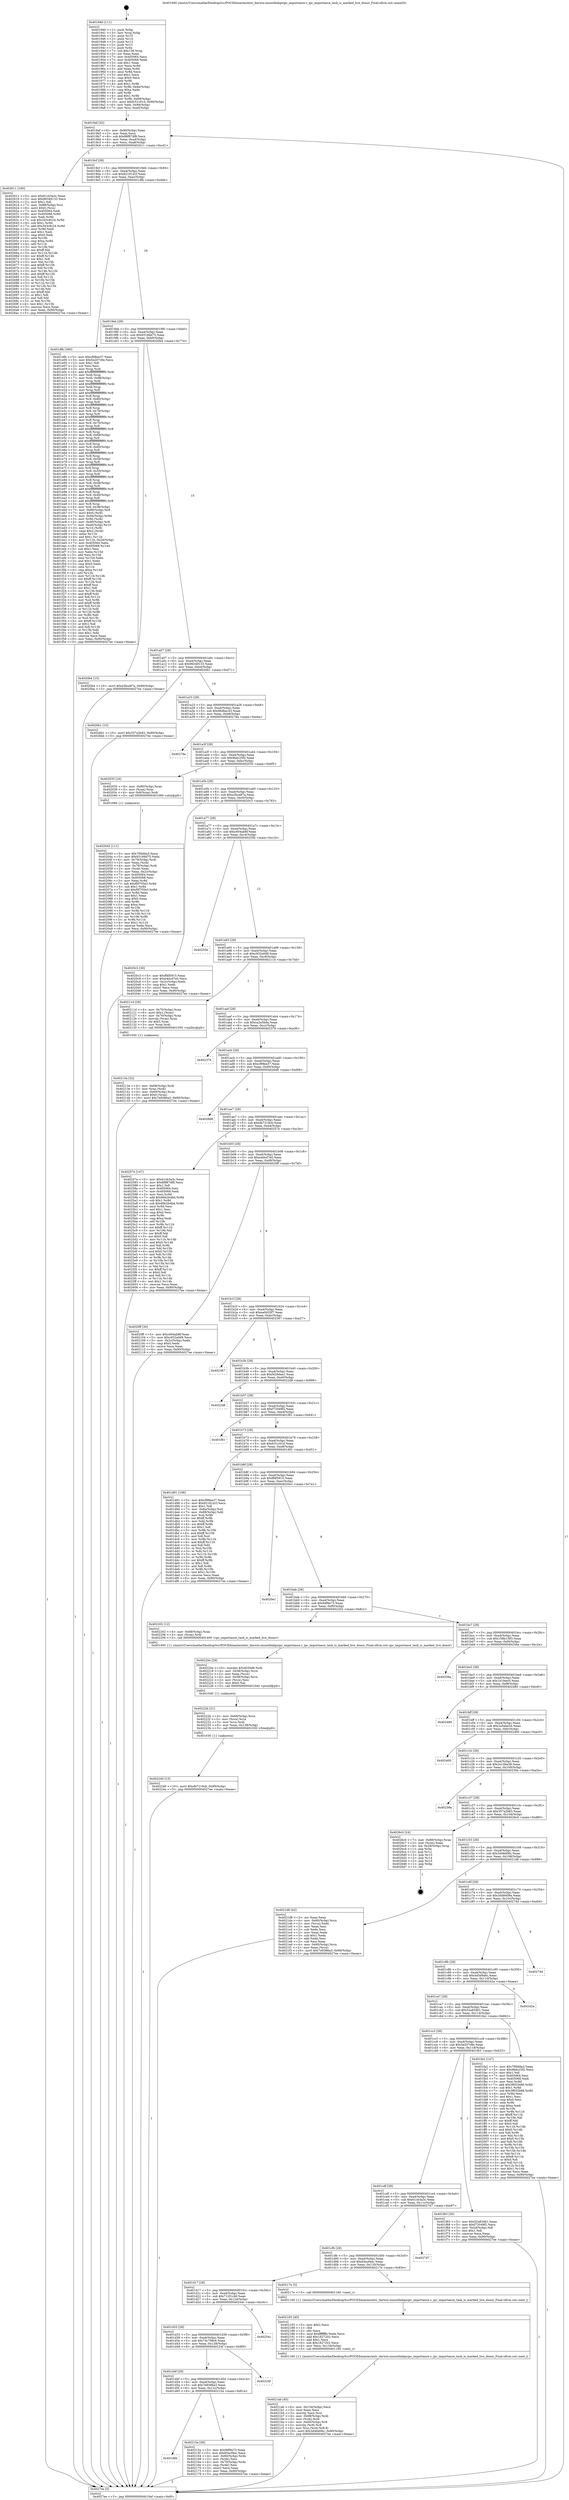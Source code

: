 digraph "0x401940" {
  label = "0x401940 (/mnt/c/Users/mathe/Desktop/tcc/POCII/binaries/extr_darwin-xnuosfmkipcipc_importance.c_ipc_importance_task_is_marked_live_donor_Final-ollvm.out::main(0))"
  labelloc = "t"
  node[shape=record]

  Entry [label="",width=0.3,height=0.3,shape=circle,fillcolor=black,style=filled]
  "0x4019af" [label="{
     0x4019af [32]\l
     | [instrs]\l
     &nbsp;&nbsp;0x4019af \<+6\>: mov -0x90(%rbp),%eax\l
     &nbsp;&nbsp;0x4019b5 \<+2\>: mov %eax,%ecx\l
     &nbsp;&nbsp;0x4019b7 \<+6\>: sub $0x88f87df8,%ecx\l
     &nbsp;&nbsp;0x4019bd \<+6\>: mov %eax,-0xa4(%rbp)\l
     &nbsp;&nbsp;0x4019c3 \<+6\>: mov %ecx,-0xa8(%rbp)\l
     &nbsp;&nbsp;0x4019c9 \<+6\>: je 0000000000402611 \<main+0xcd1\>\l
  }"]
  "0x402611" [label="{
     0x402611 [160]\l
     | [instrs]\l
     &nbsp;&nbsp;0x402611 \<+5\>: mov $0x61cb3a3c,%eax\l
     &nbsp;&nbsp;0x402616 \<+5\>: mov $0x96349133,%ecx\l
     &nbsp;&nbsp;0x40261b \<+2\>: mov $0x1,%dl\l
     &nbsp;&nbsp;0x40261d \<+7\>: mov -0x88(%rbp),%rsi\l
     &nbsp;&nbsp;0x402624 \<+6\>: movl $0x0,(%rsi)\l
     &nbsp;&nbsp;0x40262a \<+7\>: mov 0x405064,%edi\l
     &nbsp;&nbsp;0x402631 \<+8\>: mov 0x405068,%r8d\l
     &nbsp;&nbsp;0x402639 \<+3\>: mov %edi,%r9d\l
     &nbsp;&nbsp;0x40263c \<+7\>: sub $0x343c8c24,%r9d\l
     &nbsp;&nbsp;0x402643 \<+4\>: sub $0x1,%r9d\l
     &nbsp;&nbsp;0x402647 \<+7\>: add $0x343c8c24,%r9d\l
     &nbsp;&nbsp;0x40264e \<+4\>: imul %r9d,%edi\l
     &nbsp;&nbsp;0x402652 \<+3\>: and $0x1,%edi\l
     &nbsp;&nbsp;0x402655 \<+3\>: cmp $0x0,%edi\l
     &nbsp;&nbsp;0x402658 \<+4\>: sete %r10b\l
     &nbsp;&nbsp;0x40265c \<+4\>: cmp $0xa,%r8d\l
     &nbsp;&nbsp;0x402660 \<+4\>: setl %r11b\l
     &nbsp;&nbsp;0x402664 \<+3\>: mov %r10b,%bl\l
     &nbsp;&nbsp;0x402667 \<+3\>: xor $0xff,%bl\l
     &nbsp;&nbsp;0x40266a \<+3\>: mov %r11b,%r14b\l
     &nbsp;&nbsp;0x40266d \<+4\>: xor $0xff,%r14b\l
     &nbsp;&nbsp;0x402671 \<+3\>: xor $0x1,%dl\l
     &nbsp;&nbsp;0x402674 \<+3\>: mov %bl,%r15b\l
     &nbsp;&nbsp;0x402677 \<+4\>: and $0xff,%r15b\l
     &nbsp;&nbsp;0x40267b \<+3\>: and %dl,%r10b\l
     &nbsp;&nbsp;0x40267e \<+3\>: mov %r14b,%r12b\l
     &nbsp;&nbsp;0x402681 \<+4\>: and $0xff,%r12b\l
     &nbsp;&nbsp;0x402685 \<+3\>: and %dl,%r11b\l
     &nbsp;&nbsp;0x402688 \<+3\>: or %r10b,%r15b\l
     &nbsp;&nbsp;0x40268b \<+3\>: or %r11b,%r12b\l
     &nbsp;&nbsp;0x40268e \<+3\>: xor %r12b,%r15b\l
     &nbsp;&nbsp;0x402691 \<+3\>: or %r14b,%bl\l
     &nbsp;&nbsp;0x402694 \<+3\>: xor $0xff,%bl\l
     &nbsp;&nbsp;0x402697 \<+3\>: or $0x1,%dl\l
     &nbsp;&nbsp;0x40269a \<+2\>: and %dl,%bl\l
     &nbsp;&nbsp;0x40269c \<+3\>: or %bl,%r15b\l
     &nbsp;&nbsp;0x40269f \<+4\>: test $0x1,%r15b\l
     &nbsp;&nbsp;0x4026a3 \<+3\>: cmovne %ecx,%eax\l
     &nbsp;&nbsp;0x4026a6 \<+6\>: mov %eax,-0x90(%rbp)\l
     &nbsp;&nbsp;0x4026ac \<+5\>: jmp 00000000004027ee \<main+0xeae\>\l
  }"]
  "0x4019cf" [label="{
     0x4019cf [28]\l
     | [instrs]\l
     &nbsp;&nbsp;0x4019cf \<+5\>: jmp 00000000004019d4 \<main+0x94\>\l
     &nbsp;&nbsp;0x4019d4 \<+6\>: mov -0xa4(%rbp),%eax\l
     &nbsp;&nbsp;0x4019da \<+5\>: sub $0x92181d1f,%eax\l
     &nbsp;&nbsp;0x4019df \<+6\>: mov %eax,-0xac(%rbp)\l
     &nbsp;&nbsp;0x4019e5 \<+6\>: je 0000000000401dfb \<main+0x4bb\>\l
  }"]
  Exit [label="",width=0.3,height=0.3,shape=circle,fillcolor=black,style=filled,peripheries=2]
  "0x401dfb" [label="{
     0x401dfb [360]\l
     | [instrs]\l
     &nbsp;&nbsp;0x401dfb \<+5\>: mov $0xcf98ee37,%eax\l
     &nbsp;&nbsp;0x401e00 \<+5\>: mov $0x5e207c8e,%ecx\l
     &nbsp;&nbsp;0x401e05 \<+2\>: mov $0x1,%dl\l
     &nbsp;&nbsp;0x401e07 \<+2\>: xor %esi,%esi\l
     &nbsp;&nbsp;0x401e09 \<+3\>: mov %rsp,%rdi\l
     &nbsp;&nbsp;0x401e0c \<+4\>: add $0xfffffffffffffff0,%rdi\l
     &nbsp;&nbsp;0x401e10 \<+3\>: mov %rdi,%rsp\l
     &nbsp;&nbsp;0x401e13 \<+7\>: mov %rdi,-0x88(%rbp)\l
     &nbsp;&nbsp;0x401e1a \<+3\>: mov %rsp,%rdi\l
     &nbsp;&nbsp;0x401e1d \<+4\>: add $0xfffffffffffffff0,%rdi\l
     &nbsp;&nbsp;0x401e21 \<+3\>: mov %rdi,%rsp\l
     &nbsp;&nbsp;0x401e24 \<+3\>: mov %rsp,%r8\l
     &nbsp;&nbsp;0x401e27 \<+4\>: add $0xfffffffffffffff0,%r8\l
     &nbsp;&nbsp;0x401e2b \<+3\>: mov %r8,%rsp\l
     &nbsp;&nbsp;0x401e2e \<+4\>: mov %r8,-0x80(%rbp)\l
     &nbsp;&nbsp;0x401e32 \<+3\>: mov %rsp,%r8\l
     &nbsp;&nbsp;0x401e35 \<+4\>: add $0xfffffffffffffff0,%r8\l
     &nbsp;&nbsp;0x401e39 \<+3\>: mov %r8,%rsp\l
     &nbsp;&nbsp;0x401e3c \<+4\>: mov %r8,-0x78(%rbp)\l
     &nbsp;&nbsp;0x401e40 \<+3\>: mov %rsp,%r8\l
     &nbsp;&nbsp;0x401e43 \<+4\>: add $0xfffffffffffffff0,%r8\l
     &nbsp;&nbsp;0x401e47 \<+3\>: mov %r8,%rsp\l
     &nbsp;&nbsp;0x401e4a \<+4\>: mov %r8,-0x70(%rbp)\l
     &nbsp;&nbsp;0x401e4e \<+3\>: mov %rsp,%r8\l
     &nbsp;&nbsp;0x401e51 \<+4\>: add $0xfffffffffffffff0,%r8\l
     &nbsp;&nbsp;0x401e55 \<+3\>: mov %r8,%rsp\l
     &nbsp;&nbsp;0x401e58 \<+4\>: mov %r8,-0x68(%rbp)\l
     &nbsp;&nbsp;0x401e5c \<+3\>: mov %rsp,%r8\l
     &nbsp;&nbsp;0x401e5f \<+4\>: add $0xfffffffffffffff0,%r8\l
     &nbsp;&nbsp;0x401e63 \<+3\>: mov %r8,%rsp\l
     &nbsp;&nbsp;0x401e66 \<+4\>: mov %r8,-0x60(%rbp)\l
     &nbsp;&nbsp;0x401e6a \<+3\>: mov %rsp,%r8\l
     &nbsp;&nbsp;0x401e6d \<+4\>: add $0xfffffffffffffff0,%r8\l
     &nbsp;&nbsp;0x401e71 \<+3\>: mov %r8,%rsp\l
     &nbsp;&nbsp;0x401e74 \<+4\>: mov %r8,-0x58(%rbp)\l
     &nbsp;&nbsp;0x401e78 \<+3\>: mov %rsp,%r8\l
     &nbsp;&nbsp;0x401e7b \<+4\>: add $0xfffffffffffffff0,%r8\l
     &nbsp;&nbsp;0x401e7f \<+3\>: mov %r8,%rsp\l
     &nbsp;&nbsp;0x401e82 \<+4\>: mov %r8,-0x50(%rbp)\l
     &nbsp;&nbsp;0x401e86 \<+3\>: mov %rsp,%r8\l
     &nbsp;&nbsp;0x401e89 \<+4\>: add $0xfffffffffffffff0,%r8\l
     &nbsp;&nbsp;0x401e8d \<+3\>: mov %r8,%rsp\l
     &nbsp;&nbsp;0x401e90 \<+4\>: mov %r8,-0x48(%rbp)\l
     &nbsp;&nbsp;0x401e94 \<+3\>: mov %rsp,%r8\l
     &nbsp;&nbsp;0x401e97 \<+4\>: add $0xfffffffffffffff0,%r8\l
     &nbsp;&nbsp;0x401e9b \<+3\>: mov %r8,%rsp\l
     &nbsp;&nbsp;0x401e9e \<+4\>: mov %r8,-0x40(%rbp)\l
     &nbsp;&nbsp;0x401ea2 \<+3\>: mov %rsp,%r8\l
     &nbsp;&nbsp;0x401ea5 \<+4\>: add $0xfffffffffffffff0,%r8\l
     &nbsp;&nbsp;0x401ea9 \<+3\>: mov %r8,%rsp\l
     &nbsp;&nbsp;0x401eac \<+4\>: mov %r8,-0x38(%rbp)\l
     &nbsp;&nbsp;0x401eb0 \<+7\>: mov -0x88(%rbp),%r8\l
     &nbsp;&nbsp;0x401eb7 \<+7\>: movl $0x0,(%r8)\l
     &nbsp;&nbsp;0x401ebe \<+7\>: mov -0x94(%rbp),%r9d\l
     &nbsp;&nbsp;0x401ec5 \<+3\>: mov %r9d,(%rdi)\l
     &nbsp;&nbsp;0x401ec8 \<+4\>: mov -0x80(%rbp),%r8\l
     &nbsp;&nbsp;0x401ecc \<+7\>: mov -0xa0(%rbp),%r10\l
     &nbsp;&nbsp;0x401ed3 \<+3\>: mov %r10,(%r8)\l
     &nbsp;&nbsp;0x401ed6 \<+3\>: cmpl $0x2,(%rdi)\l
     &nbsp;&nbsp;0x401ed9 \<+4\>: setne %r11b\l
     &nbsp;&nbsp;0x401edd \<+4\>: and $0x1,%r11b\l
     &nbsp;&nbsp;0x401ee1 \<+4\>: mov %r11b,-0x2d(%rbp)\l
     &nbsp;&nbsp;0x401ee5 \<+7\>: mov 0x405064,%ebx\l
     &nbsp;&nbsp;0x401eec \<+8\>: mov 0x405068,%r14d\l
     &nbsp;&nbsp;0x401ef4 \<+3\>: sub $0x1,%esi\l
     &nbsp;&nbsp;0x401ef7 \<+3\>: mov %ebx,%r15d\l
     &nbsp;&nbsp;0x401efa \<+3\>: add %esi,%r15d\l
     &nbsp;&nbsp;0x401efd \<+4\>: imul %r15d,%ebx\l
     &nbsp;&nbsp;0x401f01 \<+3\>: and $0x1,%ebx\l
     &nbsp;&nbsp;0x401f04 \<+3\>: cmp $0x0,%ebx\l
     &nbsp;&nbsp;0x401f07 \<+4\>: sete %r11b\l
     &nbsp;&nbsp;0x401f0b \<+4\>: cmp $0xa,%r14d\l
     &nbsp;&nbsp;0x401f0f \<+4\>: setl %r12b\l
     &nbsp;&nbsp;0x401f13 \<+3\>: mov %r11b,%r13b\l
     &nbsp;&nbsp;0x401f16 \<+4\>: xor $0xff,%r13b\l
     &nbsp;&nbsp;0x401f1a \<+3\>: mov %r12b,%sil\l
     &nbsp;&nbsp;0x401f1d \<+4\>: xor $0xff,%sil\l
     &nbsp;&nbsp;0x401f21 \<+3\>: xor $0x1,%dl\l
     &nbsp;&nbsp;0x401f24 \<+3\>: mov %r13b,%dil\l
     &nbsp;&nbsp;0x401f27 \<+4\>: and $0xff,%dil\l
     &nbsp;&nbsp;0x401f2b \<+3\>: and %dl,%r11b\l
     &nbsp;&nbsp;0x401f2e \<+3\>: mov %sil,%r8b\l
     &nbsp;&nbsp;0x401f31 \<+4\>: and $0xff,%r8b\l
     &nbsp;&nbsp;0x401f35 \<+3\>: and %dl,%r12b\l
     &nbsp;&nbsp;0x401f38 \<+3\>: or %r11b,%dil\l
     &nbsp;&nbsp;0x401f3b \<+3\>: or %r12b,%r8b\l
     &nbsp;&nbsp;0x401f3e \<+3\>: xor %r8b,%dil\l
     &nbsp;&nbsp;0x401f41 \<+3\>: or %sil,%r13b\l
     &nbsp;&nbsp;0x401f44 \<+4\>: xor $0xff,%r13b\l
     &nbsp;&nbsp;0x401f48 \<+3\>: or $0x1,%dl\l
     &nbsp;&nbsp;0x401f4b \<+3\>: and %dl,%r13b\l
     &nbsp;&nbsp;0x401f4e \<+3\>: or %r13b,%dil\l
     &nbsp;&nbsp;0x401f51 \<+4\>: test $0x1,%dil\l
     &nbsp;&nbsp;0x401f55 \<+3\>: cmovne %ecx,%eax\l
     &nbsp;&nbsp;0x401f58 \<+6\>: mov %eax,-0x90(%rbp)\l
     &nbsp;&nbsp;0x401f5e \<+5\>: jmp 00000000004027ee \<main+0xeae\>\l
  }"]
  "0x4019eb" [label="{
     0x4019eb [28]\l
     | [instrs]\l
     &nbsp;&nbsp;0x4019eb \<+5\>: jmp 00000000004019f0 \<main+0xb0\>\l
     &nbsp;&nbsp;0x4019f0 \<+6\>: mov -0xa4(%rbp),%eax\l
     &nbsp;&nbsp;0x4019f6 \<+5\>: sub $0x93166d75,%eax\l
     &nbsp;&nbsp;0x4019fb \<+6\>: mov %eax,-0xb0(%rbp)\l
     &nbsp;&nbsp;0x401a01 \<+6\>: je 00000000004020b4 \<main+0x774\>\l
  }"]
  "0x402240" [label="{
     0x402240 [15]\l
     | [instrs]\l
     &nbsp;&nbsp;0x402240 \<+10\>: movl $0xdb7219cb,-0x90(%rbp)\l
     &nbsp;&nbsp;0x40224a \<+5\>: jmp 00000000004027ee \<main+0xeae\>\l
  }"]
  "0x4020b4" [label="{
     0x4020b4 [15]\l
     | [instrs]\l
     &nbsp;&nbsp;0x4020b4 \<+10\>: movl $0xa3bce87a,-0x90(%rbp)\l
     &nbsp;&nbsp;0x4020be \<+5\>: jmp 00000000004027ee \<main+0xeae\>\l
  }"]
  "0x401a07" [label="{
     0x401a07 [28]\l
     | [instrs]\l
     &nbsp;&nbsp;0x401a07 \<+5\>: jmp 0000000000401a0c \<main+0xcc\>\l
     &nbsp;&nbsp;0x401a0c \<+6\>: mov -0xa4(%rbp),%eax\l
     &nbsp;&nbsp;0x401a12 \<+5\>: sub $0x96349133,%eax\l
     &nbsp;&nbsp;0x401a17 \<+6\>: mov %eax,-0xb4(%rbp)\l
     &nbsp;&nbsp;0x401a1d \<+6\>: je 00000000004026b1 \<main+0xd71\>\l
  }"]
  "0x40222b" [label="{
     0x40222b [21]\l
     | [instrs]\l
     &nbsp;&nbsp;0x40222b \<+4\>: mov -0x68(%rbp),%rcx\l
     &nbsp;&nbsp;0x40222f \<+3\>: mov (%rcx),%rcx\l
     &nbsp;&nbsp;0x402232 \<+3\>: mov %rcx,%rdi\l
     &nbsp;&nbsp;0x402235 \<+6\>: mov %eax,-0x138(%rbp)\l
     &nbsp;&nbsp;0x40223b \<+5\>: call 0000000000401030 \<free@plt\>\l
     | [calls]\l
     &nbsp;&nbsp;0x401030 \{1\} (unknown)\l
  }"]
  "0x4026b1" [label="{
     0x4026b1 [15]\l
     | [instrs]\l
     &nbsp;&nbsp;0x4026b1 \<+10\>: movl $0x357a2b83,-0x90(%rbp)\l
     &nbsp;&nbsp;0x4026bb \<+5\>: jmp 00000000004027ee \<main+0xeae\>\l
  }"]
  "0x401a23" [label="{
     0x401a23 [28]\l
     | [instrs]\l
     &nbsp;&nbsp;0x401a23 \<+5\>: jmp 0000000000401a28 \<main+0xe8\>\l
     &nbsp;&nbsp;0x401a28 \<+6\>: mov -0xa4(%rbp),%eax\l
     &nbsp;&nbsp;0x401a2e \<+5\>: sub $0x96dbec43,%eax\l
     &nbsp;&nbsp;0x401a33 \<+6\>: mov %eax,-0xb8(%rbp)\l
     &nbsp;&nbsp;0x401a39 \<+6\>: je 000000000040278a \<main+0xe4a\>\l
  }"]
  "0x40220e" [label="{
     0x40220e [29]\l
     | [instrs]\l
     &nbsp;&nbsp;0x40220e \<+10\>: movabs $0x4030d6,%rdi\l
     &nbsp;&nbsp;0x402218 \<+4\>: mov -0x58(%rbp),%rcx\l
     &nbsp;&nbsp;0x40221c \<+2\>: mov %eax,(%rcx)\l
     &nbsp;&nbsp;0x40221e \<+4\>: mov -0x58(%rbp),%rcx\l
     &nbsp;&nbsp;0x402222 \<+2\>: mov (%rcx),%esi\l
     &nbsp;&nbsp;0x402224 \<+2\>: mov $0x0,%al\l
     &nbsp;&nbsp;0x402226 \<+5\>: call 0000000000401040 \<printf@plt\>\l
     | [calls]\l
     &nbsp;&nbsp;0x401040 \{1\} (unknown)\l
  }"]
  "0x40278a" [label="{
     0x40278a\l
  }", style=dashed]
  "0x401a3f" [label="{
     0x401a3f [28]\l
     | [instrs]\l
     &nbsp;&nbsp;0x401a3f \<+5\>: jmp 0000000000401a44 \<main+0x104\>\l
     &nbsp;&nbsp;0x401a44 \<+6\>: mov -0xa4(%rbp),%eax\l
     &nbsp;&nbsp;0x401a4a \<+5\>: sub $0x9bdc25f2,%eax\l
     &nbsp;&nbsp;0x401a4f \<+6\>: mov %eax,-0xbc(%rbp)\l
     &nbsp;&nbsp;0x401a55 \<+6\>: je 0000000000402035 \<main+0x6f5\>\l
  }"]
  "0x4021ab" [label="{
     0x4021ab [45]\l
     | [instrs]\l
     &nbsp;&nbsp;0x4021ab \<+6\>: mov -0x134(%rbp),%ecx\l
     &nbsp;&nbsp;0x4021b1 \<+3\>: imul %eax,%ecx\l
     &nbsp;&nbsp;0x4021b4 \<+3\>: movslq %ecx,%rsi\l
     &nbsp;&nbsp;0x4021b7 \<+4\>: mov -0x68(%rbp),%rdi\l
     &nbsp;&nbsp;0x4021bb \<+3\>: mov (%rdi),%rdi\l
     &nbsp;&nbsp;0x4021be \<+4\>: mov -0x60(%rbp),%r8\l
     &nbsp;&nbsp;0x4021c2 \<+3\>: movslq (%r8),%r8\l
     &nbsp;&nbsp;0x4021c5 \<+4\>: mov %rsi,(%rdi,%r8,8)\l
     &nbsp;&nbsp;0x4021c9 \<+10\>: movl $0x3d46d06c,-0x90(%rbp)\l
     &nbsp;&nbsp;0x4021d3 \<+5\>: jmp 00000000004027ee \<main+0xeae\>\l
  }"]
  "0x402035" [label="{
     0x402035 [16]\l
     | [instrs]\l
     &nbsp;&nbsp;0x402035 \<+4\>: mov -0x80(%rbp),%rax\l
     &nbsp;&nbsp;0x402039 \<+3\>: mov (%rax),%rax\l
     &nbsp;&nbsp;0x40203c \<+4\>: mov 0x8(%rax),%rdi\l
     &nbsp;&nbsp;0x402040 \<+5\>: call 0000000000401060 \<atoi@plt\>\l
     | [calls]\l
     &nbsp;&nbsp;0x401060 \{1\} (unknown)\l
  }"]
  "0x401a5b" [label="{
     0x401a5b [28]\l
     | [instrs]\l
     &nbsp;&nbsp;0x401a5b \<+5\>: jmp 0000000000401a60 \<main+0x120\>\l
     &nbsp;&nbsp;0x401a60 \<+6\>: mov -0xa4(%rbp),%eax\l
     &nbsp;&nbsp;0x401a66 \<+5\>: sub $0xa3bce87a,%eax\l
     &nbsp;&nbsp;0x401a6b \<+6\>: mov %eax,-0xc0(%rbp)\l
     &nbsp;&nbsp;0x401a71 \<+6\>: je 00000000004020c3 \<main+0x783\>\l
  }"]
  "0x402183" [label="{
     0x402183 [40]\l
     | [instrs]\l
     &nbsp;&nbsp;0x402183 \<+5\>: mov $0x2,%ecx\l
     &nbsp;&nbsp;0x402188 \<+1\>: cltd\l
     &nbsp;&nbsp;0x402189 \<+2\>: idiv %ecx\l
     &nbsp;&nbsp;0x40218b \<+6\>: imul $0xfffffffe,%edx,%ecx\l
     &nbsp;&nbsp;0x402191 \<+6\>: add $0x1827202,%ecx\l
     &nbsp;&nbsp;0x402197 \<+3\>: add $0x1,%ecx\l
     &nbsp;&nbsp;0x40219a \<+6\>: sub $0x1827202,%ecx\l
     &nbsp;&nbsp;0x4021a0 \<+6\>: mov %ecx,-0x134(%rbp)\l
     &nbsp;&nbsp;0x4021a6 \<+5\>: call 0000000000401160 \<next_i\>\l
     | [calls]\l
     &nbsp;&nbsp;0x401160 \{1\} (/mnt/c/Users/mathe/Desktop/tcc/POCII/binaries/extr_darwin-xnuosfmkipcipc_importance.c_ipc_importance_task_is_marked_live_donor_Final-ollvm.out::next_i)\l
  }"]
  "0x4020c3" [label="{
     0x4020c3 [30]\l
     | [instrs]\l
     &nbsp;&nbsp;0x4020c3 \<+5\>: mov $0xff4f5915,%eax\l
     &nbsp;&nbsp;0x4020c8 \<+5\>: mov $0xe4dcd7e0,%ecx\l
     &nbsp;&nbsp;0x4020cd \<+3\>: mov -0x2c(%rbp),%edx\l
     &nbsp;&nbsp;0x4020d0 \<+3\>: cmp $0x1,%edx\l
     &nbsp;&nbsp;0x4020d3 \<+3\>: cmovl %ecx,%eax\l
     &nbsp;&nbsp;0x4020d6 \<+6\>: mov %eax,-0x90(%rbp)\l
     &nbsp;&nbsp;0x4020dc \<+5\>: jmp 00000000004027ee \<main+0xeae\>\l
  }"]
  "0x401a77" [label="{
     0x401a77 [28]\l
     | [instrs]\l
     &nbsp;&nbsp;0x401a77 \<+5\>: jmp 0000000000401a7c \<main+0x13c\>\l
     &nbsp;&nbsp;0x401a7c \<+6\>: mov -0xa4(%rbp),%eax\l
     &nbsp;&nbsp;0x401a82 \<+5\>: sub $0xc604ab8f,%eax\l
     &nbsp;&nbsp;0x401a87 \<+6\>: mov %eax,-0xc4(%rbp)\l
     &nbsp;&nbsp;0x401a8d \<+6\>: je 000000000040255b \<main+0xc1b\>\l
  }"]
  "0x401d6b" [label="{
     0x401d6b\l
  }", style=dashed]
  "0x40255b" [label="{
     0x40255b\l
  }", style=dashed]
  "0x401a93" [label="{
     0x401a93 [28]\l
     | [instrs]\l
     &nbsp;&nbsp;0x401a93 \<+5\>: jmp 0000000000401a98 \<main+0x158\>\l
     &nbsp;&nbsp;0x401a98 \<+6\>: mov -0xa4(%rbp),%eax\l
     &nbsp;&nbsp;0x401a9e \<+5\>: sub $0xc932a0d9,%eax\l
     &nbsp;&nbsp;0x401aa3 \<+6\>: mov %eax,-0xc8(%rbp)\l
     &nbsp;&nbsp;0x401aa9 \<+6\>: je 000000000040211d \<main+0x7dd\>\l
  }"]
  "0x40215a" [label="{
     0x40215a [36]\l
     | [instrs]\l
     &nbsp;&nbsp;0x40215a \<+5\>: mov $0x9df9e73,%eax\l
     &nbsp;&nbsp;0x40215f \<+5\>: mov $0x65acf4ec,%ecx\l
     &nbsp;&nbsp;0x402164 \<+4\>: mov -0x60(%rbp),%rdx\l
     &nbsp;&nbsp;0x402168 \<+2\>: mov (%rdx),%esi\l
     &nbsp;&nbsp;0x40216a \<+4\>: mov -0x70(%rbp),%rdx\l
     &nbsp;&nbsp;0x40216e \<+2\>: cmp (%rdx),%esi\l
     &nbsp;&nbsp;0x402170 \<+3\>: cmovl %ecx,%eax\l
     &nbsp;&nbsp;0x402173 \<+6\>: mov %eax,-0x90(%rbp)\l
     &nbsp;&nbsp;0x402179 \<+5\>: jmp 00000000004027ee \<main+0xeae\>\l
  }"]
  "0x40211d" [label="{
     0x40211d [29]\l
     | [instrs]\l
     &nbsp;&nbsp;0x40211d \<+4\>: mov -0x70(%rbp),%rax\l
     &nbsp;&nbsp;0x402121 \<+6\>: movl $0x1,(%rax)\l
     &nbsp;&nbsp;0x402127 \<+4\>: mov -0x70(%rbp),%rax\l
     &nbsp;&nbsp;0x40212b \<+3\>: movslq (%rax),%rax\l
     &nbsp;&nbsp;0x40212e \<+4\>: shl $0x3,%rax\l
     &nbsp;&nbsp;0x402132 \<+3\>: mov %rax,%rdi\l
     &nbsp;&nbsp;0x402135 \<+5\>: call 0000000000401050 \<malloc@plt\>\l
     | [calls]\l
     &nbsp;&nbsp;0x401050 \{1\} (unknown)\l
  }"]
  "0x401aaf" [label="{
     0x401aaf [28]\l
     | [instrs]\l
     &nbsp;&nbsp;0x401aaf \<+5\>: jmp 0000000000401ab4 \<main+0x174\>\l
     &nbsp;&nbsp;0x401ab4 \<+6\>: mov -0xa4(%rbp),%eax\l
     &nbsp;&nbsp;0x401aba \<+5\>: sub $0xca2a5bda,%eax\l
     &nbsp;&nbsp;0x401abf \<+6\>: mov %eax,-0xcc(%rbp)\l
     &nbsp;&nbsp;0x401ac5 \<+6\>: je 0000000000402376 \<main+0xa36\>\l
  }"]
  "0x401d4f" [label="{
     0x401d4f [28]\l
     | [instrs]\l
     &nbsp;&nbsp;0x401d4f \<+5\>: jmp 0000000000401d54 \<main+0x414\>\l
     &nbsp;&nbsp;0x401d54 \<+6\>: mov -0xa4(%rbp),%eax\l
     &nbsp;&nbsp;0x401d5a \<+5\>: sub $0x7e9386a3,%eax\l
     &nbsp;&nbsp;0x401d5f \<+6\>: mov %eax,-0x12c(%rbp)\l
     &nbsp;&nbsp;0x401d65 \<+6\>: je 000000000040215a \<main+0x81a\>\l
  }"]
  "0x402376" [label="{
     0x402376\l
  }", style=dashed]
  "0x401acb" [label="{
     0x401acb [28]\l
     | [instrs]\l
     &nbsp;&nbsp;0x401acb \<+5\>: jmp 0000000000401ad0 \<main+0x190\>\l
     &nbsp;&nbsp;0x401ad0 \<+6\>: mov -0xa4(%rbp),%eax\l
     &nbsp;&nbsp;0x401ad6 \<+5\>: sub $0xcf98ee37,%eax\l
     &nbsp;&nbsp;0x401adb \<+6\>: mov %eax,-0xd0(%rbp)\l
     &nbsp;&nbsp;0x401ae1 \<+6\>: je 00000000004026d8 \<main+0xd98\>\l
  }"]
  "0x40224f" [label="{
     0x40224f\l
  }", style=dashed]
  "0x4026d8" [label="{
     0x4026d8\l
  }", style=dashed]
  "0x401ae7" [label="{
     0x401ae7 [28]\l
     | [instrs]\l
     &nbsp;&nbsp;0x401ae7 \<+5\>: jmp 0000000000401aec \<main+0x1ac\>\l
     &nbsp;&nbsp;0x401aec \<+6\>: mov -0xa4(%rbp),%eax\l
     &nbsp;&nbsp;0x401af2 \<+5\>: sub $0xdb7219cb,%eax\l
     &nbsp;&nbsp;0x401af7 \<+6\>: mov %eax,-0xd4(%rbp)\l
     &nbsp;&nbsp;0x401afd \<+6\>: je 000000000040257e \<main+0xc3e\>\l
  }"]
  "0x401d33" [label="{
     0x401d33 [28]\l
     | [instrs]\l
     &nbsp;&nbsp;0x401d33 \<+5\>: jmp 0000000000401d38 \<main+0x3f8\>\l
     &nbsp;&nbsp;0x401d38 \<+6\>: mov -0xa4(%rbp),%eax\l
     &nbsp;&nbsp;0x401d3e \<+5\>: sub $0x74c798c6,%eax\l
     &nbsp;&nbsp;0x401d43 \<+6\>: mov %eax,-0x128(%rbp)\l
     &nbsp;&nbsp;0x401d49 \<+6\>: je 000000000040224f \<main+0x90f\>\l
  }"]
  "0x40257e" [label="{
     0x40257e [147]\l
     | [instrs]\l
     &nbsp;&nbsp;0x40257e \<+5\>: mov $0x61cb3a3c,%eax\l
     &nbsp;&nbsp;0x402583 \<+5\>: mov $0x88f87df8,%ecx\l
     &nbsp;&nbsp;0x402588 \<+2\>: mov $0x1,%dl\l
     &nbsp;&nbsp;0x40258a \<+7\>: mov 0x405064,%esi\l
     &nbsp;&nbsp;0x402591 \<+7\>: mov 0x405068,%edi\l
     &nbsp;&nbsp;0x402598 \<+3\>: mov %esi,%r8d\l
     &nbsp;&nbsp;0x40259b \<+7\>: add $0x66b2b4bd,%r8d\l
     &nbsp;&nbsp;0x4025a2 \<+4\>: sub $0x1,%r8d\l
     &nbsp;&nbsp;0x4025a6 \<+7\>: sub $0x66b2b4bd,%r8d\l
     &nbsp;&nbsp;0x4025ad \<+4\>: imul %r8d,%esi\l
     &nbsp;&nbsp;0x4025b1 \<+3\>: and $0x1,%esi\l
     &nbsp;&nbsp;0x4025b4 \<+3\>: cmp $0x0,%esi\l
     &nbsp;&nbsp;0x4025b7 \<+4\>: sete %r9b\l
     &nbsp;&nbsp;0x4025bb \<+3\>: cmp $0xa,%edi\l
     &nbsp;&nbsp;0x4025be \<+4\>: setl %r10b\l
     &nbsp;&nbsp;0x4025c2 \<+3\>: mov %r9b,%r11b\l
     &nbsp;&nbsp;0x4025c5 \<+4\>: xor $0xff,%r11b\l
     &nbsp;&nbsp;0x4025c9 \<+3\>: mov %r10b,%bl\l
     &nbsp;&nbsp;0x4025cc \<+3\>: xor $0xff,%bl\l
     &nbsp;&nbsp;0x4025cf \<+3\>: xor $0x0,%dl\l
     &nbsp;&nbsp;0x4025d2 \<+3\>: mov %r11b,%r14b\l
     &nbsp;&nbsp;0x4025d5 \<+4\>: and $0x0,%r14b\l
     &nbsp;&nbsp;0x4025d9 \<+3\>: and %dl,%r9b\l
     &nbsp;&nbsp;0x4025dc \<+3\>: mov %bl,%r15b\l
     &nbsp;&nbsp;0x4025df \<+4\>: and $0x0,%r15b\l
     &nbsp;&nbsp;0x4025e3 \<+3\>: and %dl,%r10b\l
     &nbsp;&nbsp;0x4025e6 \<+3\>: or %r9b,%r14b\l
     &nbsp;&nbsp;0x4025e9 \<+3\>: or %r10b,%r15b\l
     &nbsp;&nbsp;0x4025ec \<+3\>: xor %r15b,%r14b\l
     &nbsp;&nbsp;0x4025ef \<+3\>: or %bl,%r11b\l
     &nbsp;&nbsp;0x4025f2 \<+4\>: xor $0xff,%r11b\l
     &nbsp;&nbsp;0x4025f6 \<+3\>: or $0x0,%dl\l
     &nbsp;&nbsp;0x4025f9 \<+3\>: and %dl,%r11b\l
     &nbsp;&nbsp;0x4025fc \<+3\>: or %r11b,%r14b\l
     &nbsp;&nbsp;0x4025ff \<+4\>: test $0x1,%r14b\l
     &nbsp;&nbsp;0x402603 \<+3\>: cmovne %ecx,%eax\l
     &nbsp;&nbsp;0x402606 \<+6\>: mov %eax,-0x90(%rbp)\l
     &nbsp;&nbsp;0x40260c \<+5\>: jmp 00000000004027ee \<main+0xeae\>\l
  }"]
  "0x401b03" [label="{
     0x401b03 [28]\l
     | [instrs]\l
     &nbsp;&nbsp;0x401b03 \<+5\>: jmp 0000000000401b08 \<main+0x1c8\>\l
     &nbsp;&nbsp;0x401b08 \<+6\>: mov -0xa4(%rbp),%eax\l
     &nbsp;&nbsp;0x401b0e \<+5\>: sub $0xe4dcd7e0,%eax\l
     &nbsp;&nbsp;0x401b13 \<+6\>: mov %eax,-0xd8(%rbp)\l
     &nbsp;&nbsp;0x401b19 \<+6\>: je 00000000004020ff \<main+0x7bf\>\l
  }"]
  "0x40254c" [label="{
     0x40254c\l
  }", style=dashed]
  "0x4020ff" [label="{
     0x4020ff [30]\l
     | [instrs]\l
     &nbsp;&nbsp;0x4020ff \<+5\>: mov $0xc604ab8f,%eax\l
     &nbsp;&nbsp;0x402104 \<+5\>: mov $0xc932a0d9,%ecx\l
     &nbsp;&nbsp;0x402109 \<+3\>: mov -0x2c(%rbp),%edx\l
     &nbsp;&nbsp;0x40210c \<+3\>: cmp $0x0,%edx\l
     &nbsp;&nbsp;0x40210f \<+3\>: cmove %ecx,%eax\l
     &nbsp;&nbsp;0x402112 \<+6\>: mov %eax,-0x90(%rbp)\l
     &nbsp;&nbsp;0x402118 \<+5\>: jmp 00000000004027ee \<main+0xeae\>\l
  }"]
  "0x401b1f" [label="{
     0x401b1f [28]\l
     | [instrs]\l
     &nbsp;&nbsp;0x401b1f \<+5\>: jmp 0000000000401b24 \<main+0x1e4\>\l
     &nbsp;&nbsp;0x401b24 \<+6\>: mov -0xa4(%rbp),%eax\l
     &nbsp;&nbsp;0x401b2a \<+5\>: sub $0xea0d35f7,%eax\l
     &nbsp;&nbsp;0x401b2f \<+6\>: mov %eax,-0xdc(%rbp)\l
     &nbsp;&nbsp;0x401b35 \<+6\>: je 0000000000402367 \<main+0xa27\>\l
  }"]
  "0x401d17" [label="{
     0x401d17 [28]\l
     | [instrs]\l
     &nbsp;&nbsp;0x401d17 \<+5\>: jmp 0000000000401d1c \<main+0x3dc\>\l
     &nbsp;&nbsp;0x401d1c \<+6\>: mov -0xa4(%rbp),%eax\l
     &nbsp;&nbsp;0x401d22 \<+5\>: sub $0x712f1c46,%eax\l
     &nbsp;&nbsp;0x401d27 \<+6\>: mov %eax,-0x124(%rbp)\l
     &nbsp;&nbsp;0x401d2d \<+6\>: je 000000000040254c \<main+0xc0c\>\l
  }"]
  "0x402367" [label="{
     0x402367\l
  }", style=dashed]
  "0x401b3b" [label="{
     0x401b3b [28]\l
     | [instrs]\l
     &nbsp;&nbsp;0x401b3b \<+5\>: jmp 0000000000401b40 \<main+0x200\>\l
     &nbsp;&nbsp;0x401b40 \<+6\>: mov -0xa4(%rbp),%eax\l
     &nbsp;&nbsp;0x401b46 \<+5\>: sub $0xf429dea1,%eax\l
     &nbsp;&nbsp;0x401b4b \<+6\>: mov %eax,-0xe0(%rbp)\l
     &nbsp;&nbsp;0x401b51 \<+6\>: je 00000000004022d8 \<main+0x998\>\l
  }"]
  "0x40217e" [label="{
     0x40217e [5]\l
     | [instrs]\l
     &nbsp;&nbsp;0x40217e \<+5\>: call 0000000000401160 \<next_i\>\l
     | [calls]\l
     &nbsp;&nbsp;0x401160 \{1\} (/mnt/c/Users/mathe/Desktop/tcc/POCII/binaries/extr_darwin-xnuosfmkipcipc_importance.c_ipc_importance_task_is_marked_live_donor_Final-ollvm.out::next_i)\l
  }"]
  "0x4022d8" [label="{
     0x4022d8\l
  }", style=dashed]
  "0x401b57" [label="{
     0x401b57 [28]\l
     | [instrs]\l
     &nbsp;&nbsp;0x401b57 \<+5\>: jmp 0000000000401b5c \<main+0x21c\>\l
     &nbsp;&nbsp;0x401b5c \<+6\>: mov -0xa4(%rbp),%eax\l
     &nbsp;&nbsp;0x401b62 \<+5\>: sub $0xf72049f2,%eax\l
     &nbsp;&nbsp;0x401b67 \<+6\>: mov %eax,-0xe4(%rbp)\l
     &nbsp;&nbsp;0x401b6d \<+6\>: je 0000000000401f81 \<main+0x641\>\l
  }"]
  "0x401cfb" [label="{
     0x401cfb [28]\l
     | [instrs]\l
     &nbsp;&nbsp;0x401cfb \<+5\>: jmp 0000000000401d00 \<main+0x3c0\>\l
     &nbsp;&nbsp;0x401d00 \<+6\>: mov -0xa4(%rbp),%eax\l
     &nbsp;&nbsp;0x401d06 \<+5\>: sub $0x65acf4ec,%eax\l
     &nbsp;&nbsp;0x401d0b \<+6\>: mov %eax,-0x120(%rbp)\l
     &nbsp;&nbsp;0x401d11 \<+6\>: je 000000000040217e \<main+0x83e\>\l
  }"]
  "0x401f81" [label="{
     0x401f81\l
  }", style=dashed]
  "0x401b73" [label="{
     0x401b73 [28]\l
     | [instrs]\l
     &nbsp;&nbsp;0x401b73 \<+5\>: jmp 0000000000401b78 \<main+0x238\>\l
     &nbsp;&nbsp;0x401b78 \<+6\>: mov -0xa4(%rbp),%eax\l
     &nbsp;&nbsp;0x401b7e \<+5\>: sub $0xfc51c01d,%eax\l
     &nbsp;&nbsp;0x401b83 \<+6\>: mov %eax,-0xe8(%rbp)\l
     &nbsp;&nbsp;0x401b89 \<+6\>: je 0000000000401d91 \<main+0x451\>\l
  }"]
  "0x4027d7" [label="{
     0x4027d7\l
  }", style=dashed]
  "0x401d91" [label="{
     0x401d91 [106]\l
     | [instrs]\l
     &nbsp;&nbsp;0x401d91 \<+5\>: mov $0xcf98ee37,%eax\l
     &nbsp;&nbsp;0x401d96 \<+5\>: mov $0x92181d1f,%ecx\l
     &nbsp;&nbsp;0x401d9b \<+2\>: mov $0x1,%dl\l
     &nbsp;&nbsp;0x401d9d \<+7\>: mov -0x8a(%rbp),%sil\l
     &nbsp;&nbsp;0x401da4 \<+7\>: mov -0x89(%rbp),%dil\l
     &nbsp;&nbsp;0x401dab \<+3\>: mov %sil,%r8b\l
     &nbsp;&nbsp;0x401dae \<+4\>: xor $0xff,%r8b\l
     &nbsp;&nbsp;0x401db2 \<+3\>: mov %dil,%r9b\l
     &nbsp;&nbsp;0x401db5 \<+4\>: xor $0xff,%r9b\l
     &nbsp;&nbsp;0x401db9 \<+3\>: xor $0x1,%dl\l
     &nbsp;&nbsp;0x401dbc \<+3\>: mov %r8b,%r10b\l
     &nbsp;&nbsp;0x401dbf \<+4\>: and $0xff,%r10b\l
     &nbsp;&nbsp;0x401dc3 \<+3\>: and %dl,%sil\l
     &nbsp;&nbsp;0x401dc6 \<+3\>: mov %r9b,%r11b\l
     &nbsp;&nbsp;0x401dc9 \<+4\>: and $0xff,%r11b\l
     &nbsp;&nbsp;0x401dcd \<+3\>: and %dl,%dil\l
     &nbsp;&nbsp;0x401dd0 \<+3\>: or %sil,%r10b\l
     &nbsp;&nbsp;0x401dd3 \<+3\>: or %dil,%r11b\l
     &nbsp;&nbsp;0x401dd6 \<+3\>: xor %r11b,%r10b\l
     &nbsp;&nbsp;0x401dd9 \<+3\>: or %r9b,%r8b\l
     &nbsp;&nbsp;0x401ddc \<+4\>: xor $0xff,%r8b\l
     &nbsp;&nbsp;0x401de0 \<+3\>: or $0x1,%dl\l
     &nbsp;&nbsp;0x401de3 \<+3\>: and %dl,%r8b\l
     &nbsp;&nbsp;0x401de6 \<+3\>: or %r8b,%r10b\l
     &nbsp;&nbsp;0x401de9 \<+4\>: test $0x1,%r10b\l
     &nbsp;&nbsp;0x401ded \<+3\>: cmovne %ecx,%eax\l
     &nbsp;&nbsp;0x401df0 \<+6\>: mov %eax,-0x90(%rbp)\l
     &nbsp;&nbsp;0x401df6 \<+5\>: jmp 00000000004027ee \<main+0xeae\>\l
  }"]
  "0x401b8f" [label="{
     0x401b8f [28]\l
     | [instrs]\l
     &nbsp;&nbsp;0x401b8f \<+5\>: jmp 0000000000401b94 \<main+0x254\>\l
     &nbsp;&nbsp;0x401b94 \<+6\>: mov -0xa4(%rbp),%eax\l
     &nbsp;&nbsp;0x401b9a \<+5\>: sub $0xff4f5915,%eax\l
     &nbsp;&nbsp;0x401b9f \<+6\>: mov %eax,-0xec(%rbp)\l
     &nbsp;&nbsp;0x401ba5 \<+6\>: je 00000000004020e1 \<main+0x7a1\>\l
  }"]
  "0x4027ee" [label="{
     0x4027ee [5]\l
     | [instrs]\l
     &nbsp;&nbsp;0x4027ee \<+5\>: jmp 00000000004019af \<main+0x6f\>\l
  }"]
  "0x401940" [label="{
     0x401940 [111]\l
     | [instrs]\l
     &nbsp;&nbsp;0x401940 \<+1\>: push %rbp\l
     &nbsp;&nbsp;0x401941 \<+3\>: mov %rsp,%rbp\l
     &nbsp;&nbsp;0x401944 \<+2\>: push %r15\l
     &nbsp;&nbsp;0x401946 \<+2\>: push %r14\l
     &nbsp;&nbsp;0x401948 \<+2\>: push %r13\l
     &nbsp;&nbsp;0x40194a \<+2\>: push %r12\l
     &nbsp;&nbsp;0x40194c \<+1\>: push %rbx\l
     &nbsp;&nbsp;0x40194d \<+7\>: sub $0x138,%rsp\l
     &nbsp;&nbsp;0x401954 \<+2\>: xor %eax,%eax\l
     &nbsp;&nbsp;0x401956 \<+7\>: mov 0x405064,%ecx\l
     &nbsp;&nbsp;0x40195d \<+7\>: mov 0x405068,%edx\l
     &nbsp;&nbsp;0x401964 \<+3\>: sub $0x1,%eax\l
     &nbsp;&nbsp;0x401967 \<+3\>: mov %ecx,%r8d\l
     &nbsp;&nbsp;0x40196a \<+3\>: add %eax,%r8d\l
     &nbsp;&nbsp;0x40196d \<+4\>: imul %r8d,%ecx\l
     &nbsp;&nbsp;0x401971 \<+3\>: and $0x1,%ecx\l
     &nbsp;&nbsp;0x401974 \<+3\>: cmp $0x0,%ecx\l
     &nbsp;&nbsp;0x401977 \<+4\>: sete %r9b\l
     &nbsp;&nbsp;0x40197b \<+4\>: and $0x1,%r9b\l
     &nbsp;&nbsp;0x40197f \<+7\>: mov %r9b,-0x8a(%rbp)\l
     &nbsp;&nbsp;0x401986 \<+3\>: cmp $0xa,%edx\l
     &nbsp;&nbsp;0x401989 \<+4\>: setl %r9b\l
     &nbsp;&nbsp;0x40198d \<+4\>: and $0x1,%r9b\l
     &nbsp;&nbsp;0x401991 \<+7\>: mov %r9b,-0x89(%rbp)\l
     &nbsp;&nbsp;0x401998 \<+10\>: movl $0xfc51c01d,-0x90(%rbp)\l
     &nbsp;&nbsp;0x4019a2 \<+6\>: mov %edi,-0x94(%rbp)\l
     &nbsp;&nbsp;0x4019a8 \<+7\>: mov %rsi,-0xa0(%rbp)\l
  }"]
  "0x40213a" [label="{
     0x40213a [32]\l
     | [instrs]\l
     &nbsp;&nbsp;0x40213a \<+4\>: mov -0x68(%rbp),%rdi\l
     &nbsp;&nbsp;0x40213e \<+3\>: mov %rax,(%rdi)\l
     &nbsp;&nbsp;0x402141 \<+4\>: mov -0x60(%rbp),%rax\l
     &nbsp;&nbsp;0x402145 \<+6\>: movl $0x0,(%rax)\l
     &nbsp;&nbsp;0x40214b \<+10\>: movl $0x7e9386a3,-0x90(%rbp)\l
     &nbsp;&nbsp;0x402155 \<+5\>: jmp 00000000004027ee \<main+0xeae\>\l
  }"]
  "0x402045" [label="{
     0x402045 [111]\l
     | [instrs]\l
     &nbsp;&nbsp;0x402045 \<+5\>: mov $0x7f0bfda3,%ecx\l
     &nbsp;&nbsp;0x40204a \<+5\>: mov $0x93166d75,%edx\l
     &nbsp;&nbsp;0x40204f \<+4\>: mov -0x78(%rbp),%rdi\l
     &nbsp;&nbsp;0x402053 \<+2\>: mov %eax,(%rdi)\l
     &nbsp;&nbsp;0x402055 \<+4\>: mov -0x78(%rbp),%rdi\l
     &nbsp;&nbsp;0x402059 \<+2\>: mov (%rdi),%eax\l
     &nbsp;&nbsp;0x40205b \<+3\>: mov %eax,-0x2c(%rbp)\l
     &nbsp;&nbsp;0x40205e \<+7\>: mov 0x405064,%eax\l
     &nbsp;&nbsp;0x402065 \<+7\>: mov 0x405068,%esi\l
     &nbsp;&nbsp;0x40206c \<+3\>: mov %eax,%r8d\l
     &nbsp;&nbsp;0x40206f \<+7\>: sub $0xf0f705e3,%r8d\l
     &nbsp;&nbsp;0x402076 \<+4\>: sub $0x1,%r8d\l
     &nbsp;&nbsp;0x40207a \<+7\>: add $0xf0f705e3,%r8d\l
     &nbsp;&nbsp;0x402081 \<+4\>: imul %r8d,%eax\l
     &nbsp;&nbsp;0x402085 \<+3\>: and $0x1,%eax\l
     &nbsp;&nbsp;0x402088 \<+3\>: cmp $0x0,%eax\l
     &nbsp;&nbsp;0x40208b \<+4\>: sete %r9b\l
     &nbsp;&nbsp;0x40208f \<+3\>: cmp $0xa,%esi\l
     &nbsp;&nbsp;0x402092 \<+4\>: setl %r10b\l
     &nbsp;&nbsp;0x402096 \<+3\>: mov %r9b,%r11b\l
     &nbsp;&nbsp;0x402099 \<+3\>: and %r10b,%r11b\l
     &nbsp;&nbsp;0x40209c \<+3\>: xor %r10b,%r9b\l
     &nbsp;&nbsp;0x40209f \<+3\>: or %r9b,%r11b\l
     &nbsp;&nbsp;0x4020a2 \<+4\>: test $0x1,%r11b\l
     &nbsp;&nbsp;0x4020a6 \<+3\>: cmovne %edx,%ecx\l
     &nbsp;&nbsp;0x4020a9 \<+6\>: mov %ecx,-0x90(%rbp)\l
     &nbsp;&nbsp;0x4020af \<+5\>: jmp 00000000004027ee \<main+0xeae\>\l
  }"]
  "0x4020e1" [label="{
     0x4020e1\l
  }", style=dashed]
  "0x401bab" [label="{
     0x401bab [28]\l
     | [instrs]\l
     &nbsp;&nbsp;0x401bab \<+5\>: jmp 0000000000401bb0 \<main+0x270\>\l
     &nbsp;&nbsp;0x401bb0 \<+6\>: mov -0xa4(%rbp),%eax\l
     &nbsp;&nbsp;0x401bb6 \<+5\>: sub $0x9df9e73,%eax\l
     &nbsp;&nbsp;0x401bbb \<+6\>: mov %eax,-0xf0(%rbp)\l
     &nbsp;&nbsp;0x401bc1 \<+6\>: je 0000000000402202 \<main+0x8c2\>\l
  }"]
  "0x401cdf" [label="{
     0x401cdf [28]\l
     | [instrs]\l
     &nbsp;&nbsp;0x401cdf \<+5\>: jmp 0000000000401ce4 \<main+0x3a4\>\l
     &nbsp;&nbsp;0x401ce4 \<+6\>: mov -0xa4(%rbp),%eax\l
     &nbsp;&nbsp;0x401cea \<+5\>: sub $0x61cb3a3c,%eax\l
     &nbsp;&nbsp;0x401cef \<+6\>: mov %eax,-0x11c(%rbp)\l
     &nbsp;&nbsp;0x401cf5 \<+6\>: je 00000000004027d7 \<main+0xe97\>\l
  }"]
  "0x402202" [label="{
     0x402202 [12]\l
     | [instrs]\l
     &nbsp;&nbsp;0x402202 \<+4\>: mov -0x68(%rbp),%rax\l
     &nbsp;&nbsp;0x402206 \<+3\>: mov (%rax),%rdi\l
     &nbsp;&nbsp;0x402209 \<+5\>: call 0000000000401400 \<ipc_importance_task_is_marked_live_donor\>\l
     | [calls]\l
     &nbsp;&nbsp;0x401400 \{1\} (/mnt/c/Users/mathe/Desktop/tcc/POCII/binaries/extr_darwin-xnuosfmkipcipc_importance.c_ipc_importance_task_is_marked_live_donor_Final-ollvm.out::ipc_importance_task_is_marked_live_donor)\l
  }"]
  "0x401bc7" [label="{
     0x401bc7 [28]\l
     | [instrs]\l
     &nbsp;&nbsp;0x401bc7 \<+5\>: jmp 0000000000401bcc \<main+0x28c\>\l
     &nbsp;&nbsp;0x401bcc \<+6\>: mov -0xa4(%rbp),%eax\l
     &nbsp;&nbsp;0x401bd2 \<+5\>: sub $0x158b1383,%eax\l
     &nbsp;&nbsp;0x401bd7 \<+6\>: mov %eax,-0xf4(%rbp)\l
     &nbsp;&nbsp;0x401bdd \<+6\>: je 000000000040256a \<main+0xc2a\>\l
  }"]
  "0x401f63" [label="{
     0x401f63 [30]\l
     | [instrs]\l
     &nbsp;&nbsp;0x401f63 \<+5\>: mov $0x52a83461,%eax\l
     &nbsp;&nbsp;0x401f68 \<+5\>: mov $0xf72049f2,%ecx\l
     &nbsp;&nbsp;0x401f6d \<+3\>: mov -0x2d(%rbp),%dl\l
     &nbsp;&nbsp;0x401f70 \<+3\>: test $0x1,%dl\l
     &nbsp;&nbsp;0x401f73 \<+3\>: cmovne %ecx,%eax\l
     &nbsp;&nbsp;0x401f76 \<+6\>: mov %eax,-0x90(%rbp)\l
     &nbsp;&nbsp;0x401f7c \<+5\>: jmp 00000000004027ee \<main+0xeae\>\l
  }"]
  "0x40256a" [label="{
     0x40256a\l
  }", style=dashed]
  "0x401be3" [label="{
     0x401be3 [28]\l
     | [instrs]\l
     &nbsp;&nbsp;0x401be3 \<+5\>: jmp 0000000000401be8 \<main+0x2a8\>\l
     &nbsp;&nbsp;0x401be8 \<+6\>: mov -0xa4(%rbp),%eax\l
     &nbsp;&nbsp;0x401bee \<+5\>: sub $0x1b1feec0,%eax\l
     &nbsp;&nbsp;0x401bf3 \<+6\>: mov %eax,-0xf8(%rbp)\l
     &nbsp;&nbsp;0x401bf9 \<+6\>: je 0000000000402480 \<main+0xb40\>\l
  }"]
  "0x401cc3" [label="{
     0x401cc3 [28]\l
     | [instrs]\l
     &nbsp;&nbsp;0x401cc3 \<+5\>: jmp 0000000000401cc8 \<main+0x388\>\l
     &nbsp;&nbsp;0x401cc8 \<+6\>: mov -0xa4(%rbp),%eax\l
     &nbsp;&nbsp;0x401cce \<+5\>: sub $0x5e207c8e,%eax\l
     &nbsp;&nbsp;0x401cd3 \<+6\>: mov %eax,-0x118(%rbp)\l
     &nbsp;&nbsp;0x401cd9 \<+6\>: je 0000000000401f63 \<main+0x623\>\l
  }"]
  "0x402480" [label="{
     0x402480\l
  }", style=dashed]
  "0x401bff" [label="{
     0x401bff [28]\l
     | [instrs]\l
     &nbsp;&nbsp;0x401bff \<+5\>: jmp 0000000000401c04 \<main+0x2c4\>\l
     &nbsp;&nbsp;0x401c04 \<+6\>: mov -0xa4(%rbp),%eax\l
     &nbsp;&nbsp;0x401c0a \<+5\>: sub $0x2a5abe3d,%eax\l
     &nbsp;&nbsp;0x401c0f \<+6\>: mov %eax,-0xfc(%rbp)\l
     &nbsp;&nbsp;0x401c15 \<+6\>: je 0000000000402400 \<main+0xac0\>\l
  }"]
  "0x401fa2" [label="{
     0x401fa2 [147]\l
     | [instrs]\l
     &nbsp;&nbsp;0x401fa2 \<+5\>: mov $0x7f0bfda3,%eax\l
     &nbsp;&nbsp;0x401fa7 \<+5\>: mov $0x9bdc25f2,%ecx\l
     &nbsp;&nbsp;0x401fac \<+2\>: mov $0x1,%dl\l
     &nbsp;&nbsp;0x401fae \<+7\>: mov 0x405064,%esi\l
     &nbsp;&nbsp;0x401fb5 \<+7\>: mov 0x405068,%edi\l
     &nbsp;&nbsp;0x401fbc \<+3\>: mov %esi,%r8d\l
     &nbsp;&nbsp;0x401fbf \<+7\>: add $0x3f652b88,%r8d\l
     &nbsp;&nbsp;0x401fc6 \<+4\>: sub $0x1,%r8d\l
     &nbsp;&nbsp;0x401fca \<+7\>: sub $0x3f652b88,%r8d\l
     &nbsp;&nbsp;0x401fd1 \<+4\>: imul %r8d,%esi\l
     &nbsp;&nbsp;0x401fd5 \<+3\>: and $0x1,%esi\l
     &nbsp;&nbsp;0x401fd8 \<+3\>: cmp $0x0,%esi\l
     &nbsp;&nbsp;0x401fdb \<+4\>: sete %r9b\l
     &nbsp;&nbsp;0x401fdf \<+3\>: cmp $0xa,%edi\l
     &nbsp;&nbsp;0x401fe2 \<+4\>: setl %r10b\l
     &nbsp;&nbsp;0x401fe6 \<+3\>: mov %r9b,%r11b\l
     &nbsp;&nbsp;0x401fe9 \<+4\>: xor $0xff,%r11b\l
     &nbsp;&nbsp;0x401fed \<+3\>: mov %r10b,%bl\l
     &nbsp;&nbsp;0x401ff0 \<+3\>: xor $0xff,%bl\l
     &nbsp;&nbsp;0x401ff3 \<+3\>: xor $0x0,%dl\l
     &nbsp;&nbsp;0x401ff6 \<+3\>: mov %r11b,%r14b\l
     &nbsp;&nbsp;0x401ff9 \<+4\>: and $0x0,%r14b\l
     &nbsp;&nbsp;0x401ffd \<+3\>: and %dl,%r9b\l
     &nbsp;&nbsp;0x402000 \<+3\>: mov %bl,%r15b\l
     &nbsp;&nbsp;0x402003 \<+4\>: and $0x0,%r15b\l
     &nbsp;&nbsp;0x402007 \<+3\>: and %dl,%r10b\l
     &nbsp;&nbsp;0x40200a \<+3\>: or %r9b,%r14b\l
     &nbsp;&nbsp;0x40200d \<+3\>: or %r10b,%r15b\l
     &nbsp;&nbsp;0x402010 \<+3\>: xor %r15b,%r14b\l
     &nbsp;&nbsp;0x402013 \<+3\>: or %bl,%r11b\l
     &nbsp;&nbsp;0x402016 \<+4\>: xor $0xff,%r11b\l
     &nbsp;&nbsp;0x40201a \<+3\>: or $0x0,%dl\l
     &nbsp;&nbsp;0x40201d \<+3\>: and %dl,%r11b\l
     &nbsp;&nbsp;0x402020 \<+3\>: or %r11b,%r14b\l
     &nbsp;&nbsp;0x402023 \<+4\>: test $0x1,%r14b\l
     &nbsp;&nbsp;0x402027 \<+3\>: cmovne %ecx,%eax\l
     &nbsp;&nbsp;0x40202a \<+6\>: mov %eax,-0x90(%rbp)\l
     &nbsp;&nbsp;0x402030 \<+5\>: jmp 00000000004027ee \<main+0xeae\>\l
  }"]
  "0x402400" [label="{
     0x402400\l
  }", style=dashed]
  "0x401c1b" [label="{
     0x401c1b [28]\l
     | [instrs]\l
     &nbsp;&nbsp;0x401c1b \<+5\>: jmp 0000000000401c20 \<main+0x2e0\>\l
     &nbsp;&nbsp;0x401c20 \<+6\>: mov -0xa4(%rbp),%eax\l
     &nbsp;&nbsp;0x401c26 \<+5\>: sub $0x2e10be38,%eax\l
     &nbsp;&nbsp;0x401c2b \<+6\>: mov %eax,-0x100(%rbp)\l
     &nbsp;&nbsp;0x401c31 \<+6\>: je 000000000040239a \<main+0xa5a\>\l
  }"]
  "0x401ca7" [label="{
     0x401ca7 [28]\l
     | [instrs]\l
     &nbsp;&nbsp;0x401ca7 \<+5\>: jmp 0000000000401cac \<main+0x36c\>\l
     &nbsp;&nbsp;0x401cac \<+6\>: mov -0xa4(%rbp),%eax\l
     &nbsp;&nbsp;0x401cb2 \<+5\>: sub $0x52a83461,%eax\l
     &nbsp;&nbsp;0x401cb7 \<+6\>: mov %eax,-0x114(%rbp)\l
     &nbsp;&nbsp;0x401cbd \<+6\>: je 0000000000401fa2 \<main+0x662\>\l
  }"]
  "0x40239a" [label="{
     0x40239a\l
  }", style=dashed]
  "0x401c37" [label="{
     0x401c37 [28]\l
     | [instrs]\l
     &nbsp;&nbsp;0x401c37 \<+5\>: jmp 0000000000401c3c \<main+0x2fc\>\l
     &nbsp;&nbsp;0x401c3c \<+6\>: mov -0xa4(%rbp),%eax\l
     &nbsp;&nbsp;0x401c42 \<+5\>: sub $0x357a2b83,%eax\l
     &nbsp;&nbsp;0x401c47 \<+6\>: mov %eax,-0x104(%rbp)\l
     &nbsp;&nbsp;0x401c4d \<+6\>: je 00000000004026c0 \<main+0xd80\>\l
  }"]
  "0x40242a" [label="{
     0x40242a\l
  }", style=dashed]
  "0x4026c0" [label="{
     0x4026c0 [24]\l
     | [instrs]\l
     &nbsp;&nbsp;0x4026c0 \<+7\>: mov -0x88(%rbp),%rax\l
     &nbsp;&nbsp;0x4026c7 \<+2\>: mov (%rax),%eax\l
     &nbsp;&nbsp;0x4026c9 \<+4\>: lea -0x28(%rbp),%rsp\l
     &nbsp;&nbsp;0x4026cd \<+1\>: pop %rbx\l
     &nbsp;&nbsp;0x4026ce \<+2\>: pop %r12\l
     &nbsp;&nbsp;0x4026d0 \<+2\>: pop %r13\l
     &nbsp;&nbsp;0x4026d2 \<+2\>: pop %r14\l
     &nbsp;&nbsp;0x4026d4 \<+2\>: pop %r15\l
     &nbsp;&nbsp;0x4026d6 \<+1\>: pop %rbp\l
     &nbsp;&nbsp;0x4026d7 \<+1\>: ret\l
  }"]
  "0x401c53" [label="{
     0x401c53 [28]\l
     | [instrs]\l
     &nbsp;&nbsp;0x401c53 \<+5\>: jmp 0000000000401c58 \<main+0x318\>\l
     &nbsp;&nbsp;0x401c58 \<+6\>: mov -0xa4(%rbp),%eax\l
     &nbsp;&nbsp;0x401c5e \<+5\>: sub $0x3d46d06c,%eax\l
     &nbsp;&nbsp;0x401c63 \<+6\>: mov %eax,-0x108(%rbp)\l
     &nbsp;&nbsp;0x401c69 \<+6\>: je 00000000004021d8 \<main+0x898\>\l
  }"]
  "0x401c8b" [label="{
     0x401c8b [28]\l
     | [instrs]\l
     &nbsp;&nbsp;0x401c8b \<+5\>: jmp 0000000000401c90 \<main+0x350\>\l
     &nbsp;&nbsp;0x401c90 \<+6\>: mov -0xa4(%rbp),%eax\l
     &nbsp;&nbsp;0x401c96 \<+5\>: sub $0x445d9a6c,%eax\l
     &nbsp;&nbsp;0x401c9b \<+6\>: mov %eax,-0x110(%rbp)\l
     &nbsp;&nbsp;0x401ca1 \<+6\>: je 000000000040242a \<main+0xaea\>\l
  }"]
  "0x4021d8" [label="{
     0x4021d8 [42]\l
     | [instrs]\l
     &nbsp;&nbsp;0x4021d8 \<+2\>: xor %eax,%eax\l
     &nbsp;&nbsp;0x4021da \<+4\>: mov -0x60(%rbp),%rcx\l
     &nbsp;&nbsp;0x4021de \<+2\>: mov (%rcx),%edx\l
     &nbsp;&nbsp;0x4021e0 \<+2\>: mov %eax,%esi\l
     &nbsp;&nbsp;0x4021e2 \<+2\>: sub %edx,%esi\l
     &nbsp;&nbsp;0x4021e4 \<+2\>: mov %eax,%edx\l
     &nbsp;&nbsp;0x4021e6 \<+3\>: sub $0x1,%edx\l
     &nbsp;&nbsp;0x4021e9 \<+2\>: add %edx,%esi\l
     &nbsp;&nbsp;0x4021eb \<+2\>: sub %esi,%eax\l
     &nbsp;&nbsp;0x4021ed \<+4\>: mov -0x60(%rbp),%rcx\l
     &nbsp;&nbsp;0x4021f1 \<+2\>: mov %eax,(%rcx)\l
     &nbsp;&nbsp;0x4021f3 \<+10\>: movl $0x7e9386a3,-0x90(%rbp)\l
     &nbsp;&nbsp;0x4021fd \<+5\>: jmp 00000000004027ee \<main+0xeae\>\l
  }"]
  "0x401c6f" [label="{
     0x401c6f [28]\l
     | [instrs]\l
     &nbsp;&nbsp;0x401c6f \<+5\>: jmp 0000000000401c74 \<main+0x334\>\l
     &nbsp;&nbsp;0x401c74 \<+6\>: mov -0xa4(%rbp),%eax\l
     &nbsp;&nbsp;0x401c7a \<+5\>: sub $0x3dd8409a,%eax\l
     &nbsp;&nbsp;0x401c7f \<+6\>: mov %eax,-0x10c(%rbp)\l
     &nbsp;&nbsp;0x401c85 \<+6\>: je 000000000040274d \<main+0xe0d\>\l
  }"]
  "0x40274d" [label="{
     0x40274d\l
  }", style=dashed]
  Entry -> "0x401940" [label=" 1"]
  "0x4019af" -> "0x402611" [label=" 1"]
  "0x4019af" -> "0x4019cf" [label=" 17"]
  "0x4026c0" -> Exit [label=" 1"]
  "0x4019cf" -> "0x401dfb" [label=" 1"]
  "0x4019cf" -> "0x4019eb" [label=" 16"]
  "0x4026b1" -> "0x4027ee" [label=" 1"]
  "0x4019eb" -> "0x4020b4" [label=" 1"]
  "0x4019eb" -> "0x401a07" [label=" 15"]
  "0x402611" -> "0x4027ee" [label=" 1"]
  "0x401a07" -> "0x4026b1" [label=" 1"]
  "0x401a07" -> "0x401a23" [label=" 14"]
  "0x40257e" -> "0x4027ee" [label=" 1"]
  "0x401a23" -> "0x40278a" [label=" 0"]
  "0x401a23" -> "0x401a3f" [label=" 14"]
  "0x402240" -> "0x4027ee" [label=" 1"]
  "0x401a3f" -> "0x402035" [label=" 1"]
  "0x401a3f" -> "0x401a5b" [label=" 13"]
  "0x40222b" -> "0x402240" [label=" 1"]
  "0x401a5b" -> "0x4020c3" [label=" 1"]
  "0x401a5b" -> "0x401a77" [label=" 12"]
  "0x40220e" -> "0x40222b" [label=" 1"]
  "0x401a77" -> "0x40255b" [label=" 0"]
  "0x401a77" -> "0x401a93" [label=" 12"]
  "0x402202" -> "0x40220e" [label=" 1"]
  "0x401a93" -> "0x40211d" [label=" 1"]
  "0x401a93" -> "0x401aaf" [label=" 11"]
  "0x4021d8" -> "0x4027ee" [label=" 1"]
  "0x401aaf" -> "0x402376" [label=" 0"]
  "0x401aaf" -> "0x401acb" [label=" 11"]
  "0x402183" -> "0x4021ab" [label=" 1"]
  "0x401acb" -> "0x4026d8" [label=" 0"]
  "0x401acb" -> "0x401ae7" [label=" 11"]
  "0x40217e" -> "0x402183" [label=" 1"]
  "0x401ae7" -> "0x40257e" [label=" 1"]
  "0x401ae7" -> "0x401b03" [label=" 10"]
  "0x401d4f" -> "0x401d6b" [label=" 0"]
  "0x401b03" -> "0x4020ff" [label=" 1"]
  "0x401b03" -> "0x401b1f" [label=" 9"]
  "0x401d4f" -> "0x40215a" [label=" 2"]
  "0x401b1f" -> "0x402367" [label=" 0"]
  "0x401b1f" -> "0x401b3b" [label=" 9"]
  "0x401d33" -> "0x401d4f" [label=" 2"]
  "0x401b3b" -> "0x4022d8" [label=" 0"]
  "0x401b3b" -> "0x401b57" [label=" 9"]
  "0x401d33" -> "0x40224f" [label=" 0"]
  "0x401b57" -> "0x401f81" [label=" 0"]
  "0x401b57" -> "0x401b73" [label=" 9"]
  "0x401d17" -> "0x401d33" [label=" 2"]
  "0x401b73" -> "0x401d91" [label=" 1"]
  "0x401b73" -> "0x401b8f" [label=" 8"]
  "0x401d91" -> "0x4027ee" [label=" 1"]
  "0x401940" -> "0x4019af" [label=" 1"]
  "0x4027ee" -> "0x4019af" [label=" 17"]
  "0x401d17" -> "0x40254c" [label=" 0"]
  "0x401dfb" -> "0x4027ee" [label=" 1"]
  "0x401cfb" -> "0x401d17" [label=" 2"]
  "0x401b8f" -> "0x4020e1" [label=" 0"]
  "0x401b8f" -> "0x401bab" [label=" 8"]
  "0x401cfb" -> "0x40217e" [label=" 1"]
  "0x401bab" -> "0x402202" [label=" 1"]
  "0x401bab" -> "0x401bc7" [label=" 7"]
  "0x40215a" -> "0x4027ee" [label=" 2"]
  "0x401bc7" -> "0x40256a" [label=" 0"]
  "0x401bc7" -> "0x401be3" [label=" 7"]
  "0x401cdf" -> "0x401cfb" [label=" 3"]
  "0x401be3" -> "0x402480" [label=" 0"]
  "0x401be3" -> "0x401bff" [label=" 7"]
  "0x4021ab" -> "0x4027ee" [label=" 1"]
  "0x401bff" -> "0x402400" [label=" 0"]
  "0x401bff" -> "0x401c1b" [label=" 7"]
  "0x40213a" -> "0x4027ee" [label=" 1"]
  "0x401c1b" -> "0x40239a" [label=" 0"]
  "0x401c1b" -> "0x401c37" [label=" 7"]
  "0x4020ff" -> "0x4027ee" [label=" 1"]
  "0x401c37" -> "0x4026c0" [label=" 1"]
  "0x401c37" -> "0x401c53" [label=" 6"]
  "0x4020c3" -> "0x4027ee" [label=" 1"]
  "0x401c53" -> "0x4021d8" [label=" 1"]
  "0x401c53" -> "0x401c6f" [label=" 5"]
  "0x402045" -> "0x4027ee" [label=" 1"]
  "0x401c6f" -> "0x40274d" [label=" 0"]
  "0x401c6f" -> "0x401c8b" [label=" 5"]
  "0x4020b4" -> "0x4027ee" [label=" 1"]
  "0x401c8b" -> "0x40242a" [label=" 0"]
  "0x401c8b" -> "0x401ca7" [label=" 5"]
  "0x40211d" -> "0x40213a" [label=" 1"]
  "0x401ca7" -> "0x401fa2" [label=" 1"]
  "0x401ca7" -> "0x401cc3" [label=" 4"]
  "0x401cdf" -> "0x4027d7" [label=" 0"]
  "0x401cc3" -> "0x401f63" [label=" 1"]
  "0x401cc3" -> "0x401cdf" [label=" 3"]
  "0x401f63" -> "0x4027ee" [label=" 1"]
  "0x401fa2" -> "0x4027ee" [label=" 1"]
  "0x402035" -> "0x402045" [label=" 1"]
}
